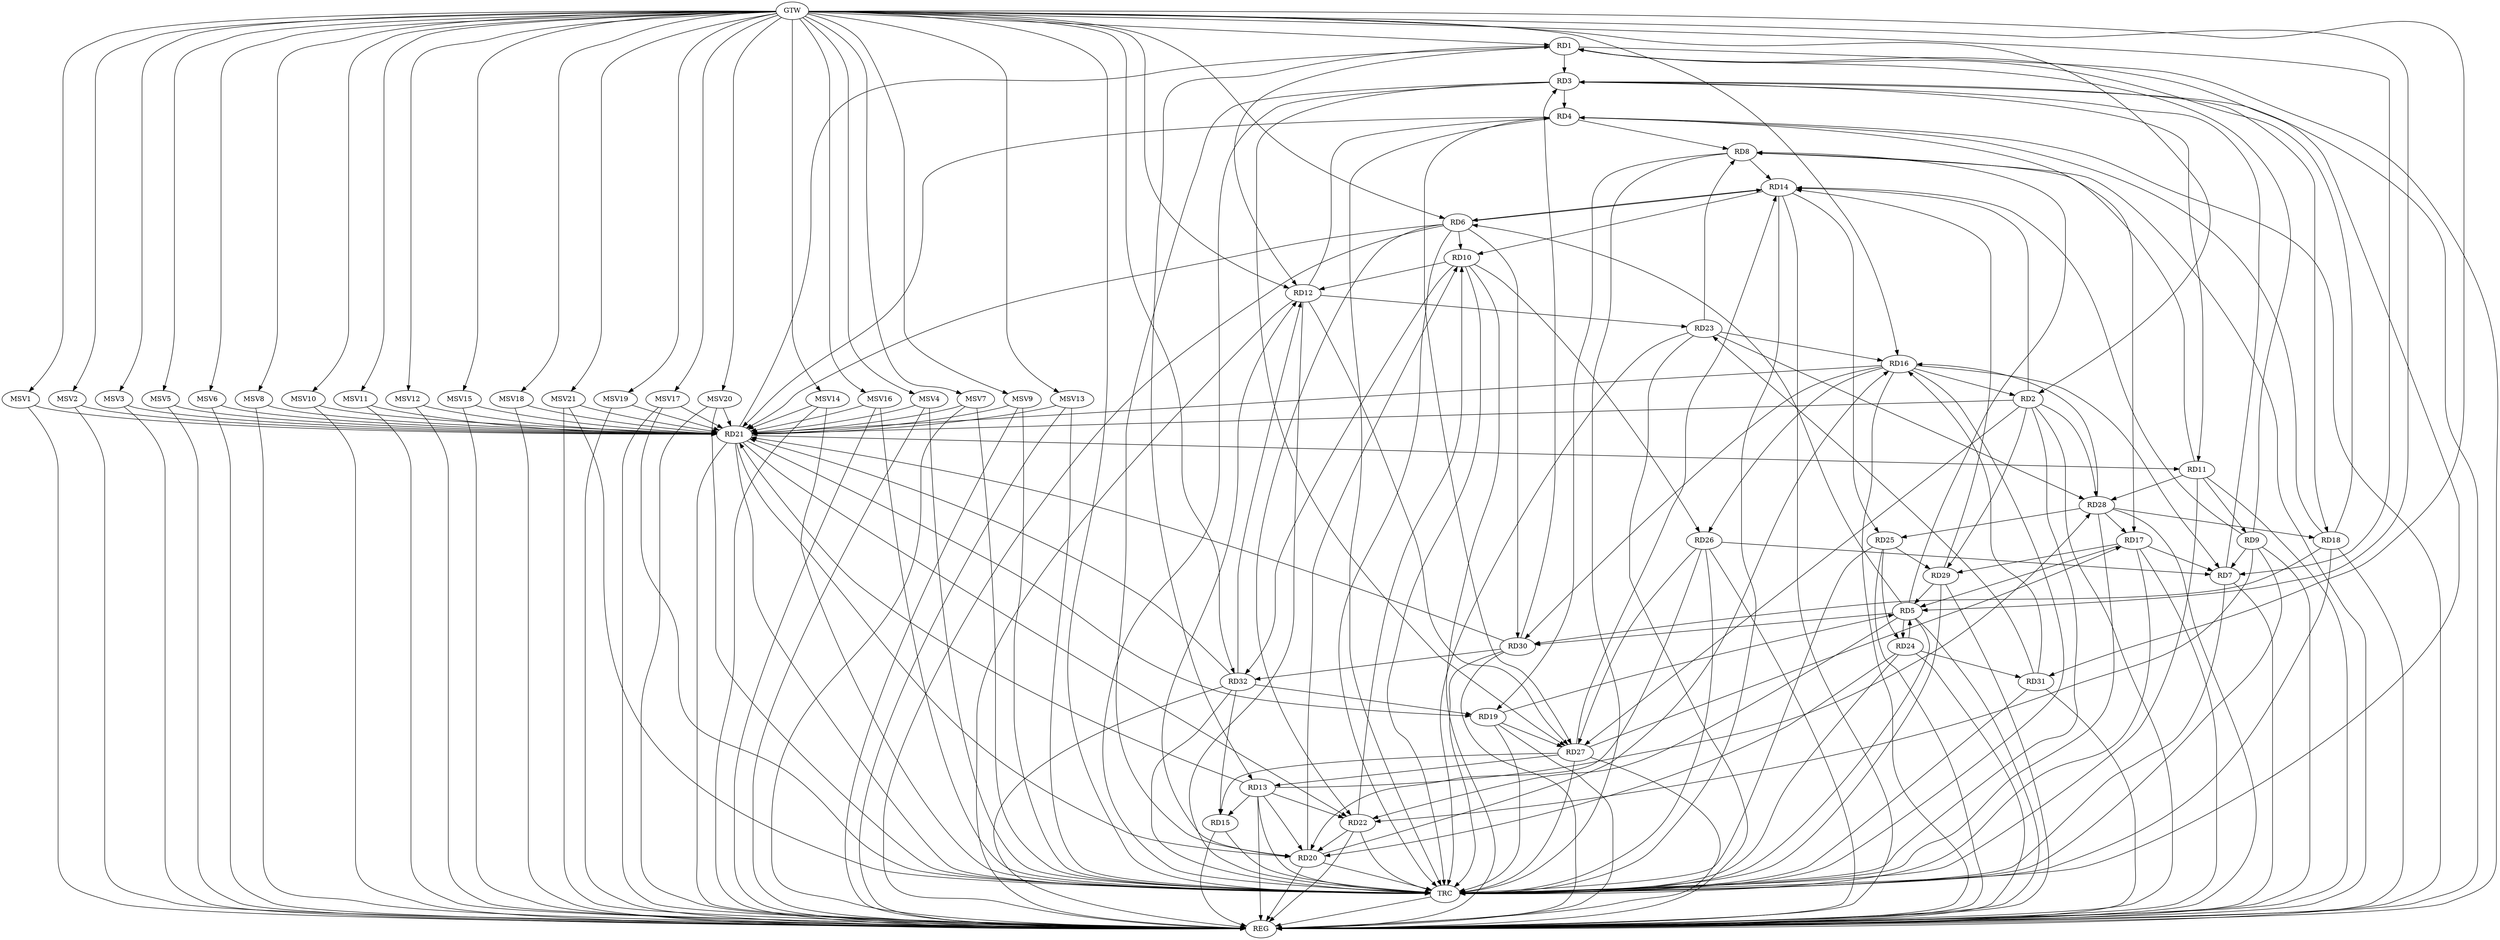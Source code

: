 strict digraph G {
  RD1 [ label="RD1" ];
  RD2 [ label="RD2" ];
  RD3 [ label="RD3" ];
  RD4 [ label="RD4" ];
  RD5 [ label="RD5" ];
  RD6 [ label="RD6" ];
  RD7 [ label="RD7" ];
  RD8 [ label="RD8" ];
  RD9 [ label="RD9" ];
  RD10 [ label="RD10" ];
  RD11 [ label="RD11" ];
  RD12 [ label="RD12" ];
  RD13 [ label="RD13" ];
  RD14 [ label="RD14" ];
  RD15 [ label="RD15" ];
  RD16 [ label="RD16" ];
  RD17 [ label="RD17" ];
  RD18 [ label="RD18" ];
  RD19 [ label="RD19" ];
  RD20 [ label="RD20" ];
  RD21 [ label="RD21" ];
  RD22 [ label="RD22" ];
  RD23 [ label="RD23" ];
  RD24 [ label="RD24" ];
  RD25 [ label="RD25" ];
  RD26 [ label="RD26" ];
  RD27 [ label="RD27" ];
  RD28 [ label="RD28" ];
  RD29 [ label="RD29" ];
  RD30 [ label="RD30" ];
  RD31 [ label="RD31" ];
  RD32 [ label="RD32" ];
  GTW [ label="GTW" ];
  REG [ label="REG" ];
  TRC [ label="TRC" ];
  MSV1 [ label="MSV1" ];
  MSV2 [ label="MSV2" ];
  MSV3 [ label="MSV3" ];
  MSV4 [ label="MSV4" ];
  MSV5 [ label="MSV5" ];
  MSV6 [ label="MSV6" ];
  MSV7 [ label="MSV7" ];
  MSV8 [ label="MSV8" ];
  MSV9 [ label="MSV9" ];
  MSV10 [ label="MSV10" ];
  MSV11 [ label="MSV11" ];
  MSV12 [ label="MSV12" ];
  MSV13 [ label="MSV13" ];
  MSV14 [ label="MSV14" ];
  MSV15 [ label="MSV15" ];
  MSV16 [ label="MSV16" ];
  MSV17 [ label="MSV17" ];
  MSV18 [ label="MSV18" ];
  MSV19 [ label="MSV19" ];
  MSV20 [ label="MSV20" ];
  MSV21 [ label="MSV21" ];
  RD1 -> RD3;
  RD9 -> RD1;
  RD1 -> RD12;
  RD1 -> RD13;
  RD18 -> RD1;
  RD21 -> RD1;
  RD2 -> RD14;
  RD16 -> RD2;
  RD2 -> RD21;
  RD2 -> RD27;
  RD2 -> RD28;
  RD2 -> RD29;
  RD3 -> RD4;
  RD7 -> RD3;
  RD3 -> RD11;
  RD3 -> RD18;
  RD3 -> RD20;
  RD3 -> RD27;
  RD30 -> RD3;
  RD4 -> RD8;
  RD12 -> RD4;
  RD4 -> RD17;
  RD18 -> RD4;
  RD4 -> RD21;
  RD4 -> RD27;
  RD5 -> RD6;
  RD5 -> RD8;
  RD17 -> RD5;
  RD19 -> RD5;
  RD5 -> RD22;
  RD5 -> RD24;
  RD24 -> RD5;
  RD29 -> RD5;
  RD5 -> RD30;
  RD6 -> RD10;
  RD6 -> RD14;
  RD14 -> RD6;
  RD6 -> RD21;
  RD6 -> RD22;
  RD6 -> RD30;
  RD9 -> RD7;
  RD16 -> RD7;
  RD17 -> RD7;
  RD26 -> RD7;
  RD11 -> RD8;
  RD8 -> RD14;
  RD8 -> RD19;
  RD23 -> RD8;
  RD11 -> RD9;
  RD9 -> RD14;
  RD9 -> RD22;
  RD10 -> RD12;
  RD14 -> RD10;
  RD20 -> RD10;
  RD22 -> RD10;
  RD10 -> RD26;
  RD10 -> RD32;
  RD21 -> RD11;
  RD11 -> RD28;
  RD20 -> RD12;
  RD12 -> RD23;
  RD12 -> RD27;
  RD32 -> RD12;
  RD13 -> RD15;
  RD13 -> RD20;
  RD13 -> RD21;
  RD13 -> RD22;
  RD27 -> RD13;
  RD13 -> RD28;
  RD14 -> RD25;
  RD27 -> RD14;
  RD29 -> RD14;
  RD27 -> RD15;
  RD32 -> RD15;
  RD20 -> RD16;
  RD16 -> RD21;
  RD23 -> RD16;
  RD16 -> RD26;
  RD28 -> RD16;
  RD16 -> RD30;
  RD31 -> RD16;
  RD27 -> RD17;
  RD28 -> RD17;
  RD17 -> RD29;
  RD28 -> RD18;
  RD18 -> RD30;
  RD21 -> RD19;
  RD19 -> RD27;
  RD32 -> RD19;
  RD21 -> RD20;
  RD22 -> RD20;
  RD24 -> RD20;
  RD26 -> RD20;
  RD21 -> RD22;
  RD30 -> RD21;
  RD32 -> RD21;
  RD23 -> RD28;
  RD31 -> RD23;
  RD25 -> RD24;
  RD24 -> RD31;
  RD28 -> RD25;
  RD25 -> RD29;
  RD26 -> RD27;
  RD30 -> RD32;
  GTW -> RD1;
  GTW -> RD5;
  GTW -> RD12;
  GTW -> RD7;
  GTW -> RD16;
  GTW -> RD31;
  GTW -> RD32;
  GTW -> RD6;
  GTW -> RD2;
  RD1 -> REG;
  RD2 -> REG;
  RD3 -> REG;
  RD4 -> REG;
  RD5 -> REG;
  RD6 -> REG;
  RD7 -> REG;
  RD8 -> REG;
  RD9 -> REG;
  RD10 -> REG;
  RD11 -> REG;
  RD12 -> REG;
  RD13 -> REG;
  RD14 -> REG;
  RD15 -> REG;
  RD16 -> REG;
  RD17 -> REG;
  RD18 -> REG;
  RD19 -> REG;
  RD20 -> REG;
  RD21 -> REG;
  RD22 -> REG;
  RD23 -> REG;
  RD24 -> REG;
  RD25 -> REG;
  RD26 -> REG;
  RD27 -> REG;
  RD28 -> REG;
  RD29 -> REG;
  RD30 -> REG;
  RD31 -> REG;
  RD32 -> REG;
  RD1 -> TRC;
  RD2 -> TRC;
  RD3 -> TRC;
  RD4 -> TRC;
  RD5 -> TRC;
  RD6 -> TRC;
  RD7 -> TRC;
  RD8 -> TRC;
  RD9 -> TRC;
  RD10 -> TRC;
  RD11 -> TRC;
  RD12 -> TRC;
  RD13 -> TRC;
  RD14 -> TRC;
  RD15 -> TRC;
  RD16 -> TRC;
  RD17 -> TRC;
  RD18 -> TRC;
  RD19 -> TRC;
  RD20 -> TRC;
  RD21 -> TRC;
  RD22 -> TRC;
  RD23 -> TRC;
  RD24 -> TRC;
  RD25 -> TRC;
  RD26 -> TRC;
  RD27 -> TRC;
  RD28 -> TRC;
  RD29 -> TRC;
  RD30 -> TRC;
  RD31 -> TRC;
  RD32 -> TRC;
  GTW -> TRC;
  TRC -> REG;
  MSV1 -> RD21;
  GTW -> MSV1;
  MSV1 -> REG;
  MSV2 -> RD21;
  GTW -> MSV2;
  MSV2 -> REG;
  MSV3 -> RD21;
  MSV4 -> RD21;
  MSV5 -> RD21;
  GTW -> MSV3;
  MSV3 -> REG;
  GTW -> MSV4;
  MSV4 -> REG;
  MSV4 -> TRC;
  GTW -> MSV5;
  MSV5 -> REG;
  MSV6 -> RD21;
  GTW -> MSV6;
  MSV6 -> REG;
  MSV7 -> RD21;
  MSV8 -> RD21;
  MSV9 -> RD21;
  MSV10 -> RD21;
  GTW -> MSV7;
  MSV7 -> REG;
  MSV7 -> TRC;
  GTW -> MSV8;
  MSV8 -> REG;
  GTW -> MSV9;
  MSV9 -> REG;
  MSV9 -> TRC;
  GTW -> MSV10;
  MSV10 -> REG;
  MSV11 -> RD21;
  MSV12 -> RD21;
  GTW -> MSV11;
  MSV11 -> REG;
  GTW -> MSV12;
  MSV12 -> REG;
  MSV13 -> RD21;
  GTW -> MSV13;
  MSV13 -> REG;
  MSV13 -> TRC;
  MSV14 -> RD21;
  GTW -> MSV14;
  MSV14 -> REG;
  MSV14 -> TRC;
  MSV15 -> RD21;
  MSV16 -> RD21;
  MSV17 -> RD21;
  GTW -> MSV15;
  MSV15 -> REG;
  GTW -> MSV16;
  MSV16 -> REG;
  MSV16 -> TRC;
  GTW -> MSV17;
  MSV17 -> REG;
  MSV17 -> TRC;
  MSV18 -> RD21;
  MSV19 -> RD21;
  GTW -> MSV18;
  MSV18 -> REG;
  GTW -> MSV19;
  MSV19 -> REG;
  MSV20 -> RD21;
  GTW -> MSV20;
  MSV20 -> REG;
  MSV20 -> TRC;
  MSV21 -> RD21;
  GTW -> MSV21;
  MSV21 -> REG;
  MSV21 -> TRC;
}
